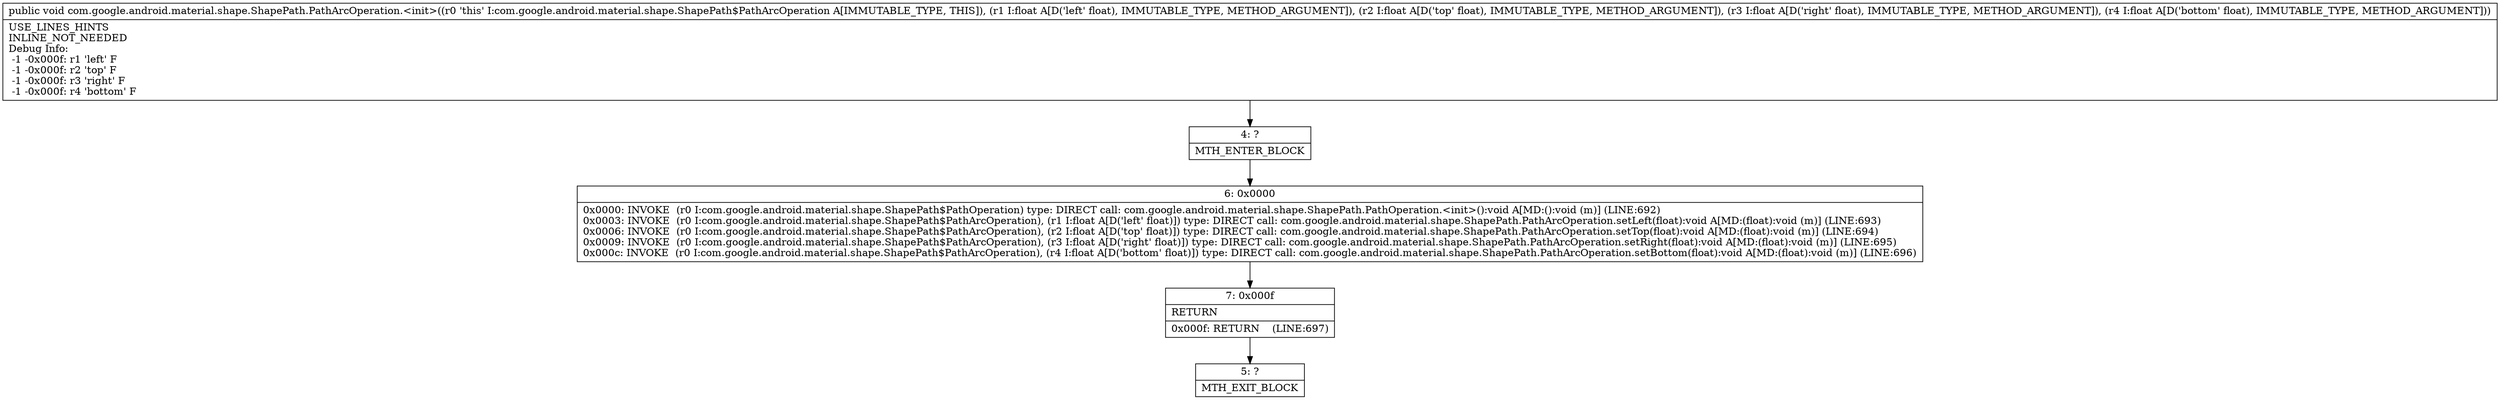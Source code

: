 digraph "CFG forcom.google.android.material.shape.ShapePath.PathArcOperation.\<init\>(FFFF)V" {
Node_4 [shape=record,label="{4\:\ ?|MTH_ENTER_BLOCK\l}"];
Node_6 [shape=record,label="{6\:\ 0x0000|0x0000: INVOKE  (r0 I:com.google.android.material.shape.ShapePath$PathOperation) type: DIRECT call: com.google.android.material.shape.ShapePath.PathOperation.\<init\>():void A[MD:():void (m)] (LINE:692)\l0x0003: INVOKE  (r0 I:com.google.android.material.shape.ShapePath$PathArcOperation), (r1 I:float A[D('left' float)]) type: DIRECT call: com.google.android.material.shape.ShapePath.PathArcOperation.setLeft(float):void A[MD:(float):void (m)] (LINE:693)\l0x0006: INVOKE  (r0 I:com.google.android.material.shape.ShapePath$PathArcOperation), (r2 I:float A[D('top' float)]) type: DIRECT call: com.google.android.material.shape.ShapePath.PathArcOperation.setTop(float):void A[MD:(float):void (m)] (LINE:694)\l0x0009: INVOKE  (r0 I:com.google.android.material.shape.ShapePath$PathArcOperation), (r3 I:float A[D('right' float)]) type: DIRECT call: com.google.android.material.shape.ShapePath.PathArcOperation.setRight(float):void A[MD:(float):void (m)] (LINE:695)\l0x000c: INVOKE  (r0 I:com.google.android.material.shape.ShapePath$PathArcOperation), (r4 I:float A[D('bottom' float)]) type: DIRECT call: com.google.android.material.shape.ShapePath.PathArcOperation.setBottom(float):void A[MD:(float):void (m)] (LINE:696)\l}"];
Node_7 [shape=record,label="{7\:\ 0x000f|RETURN\l|0x000f: RETURN    (LINE:697)\l}"];
Node_5 [shape=record,label="{5\:\ ?|MTH_EXIT_BLOCK\l}"];
MethodNode[shape=record,label="{public void com.google.android.material.shape.ShapePath.PathArcOperation.\<init\>((r0 'this' I:com.google.android.material.shape.ShapePath$PathArcOperation A[IMMUTABLE_TYPE, THIS]), (r1 I:float A[D('left' float), IMMUTABLE_TYPE, METHOD_ARGUMENT]), (r2 I:float A[D('top' float), IMMUTABLE_TYPE, METHOD_ARGUMENT]), (r3 I:float A[D('right' float), IMMUTABLE_TYPE, METHOD_ARGUMENT]), (r4 I:float A[D('bottom' float), IMMUTABLE_TYPE, METHOD_ARGUMENT]))  | USE_LINES_HINTS\lINLINE_NOT_NEEDED\lDebug Info:\l  \-1 \-0x000f: r1 'left' F\l  \-1 \-0x000f: r2 'top' F\l  \-1 \-0x000f: r3 'right' F\l  \-1 \-0x000f: r4 'bottom' F\l}"];
MethodNode -> Node_4;Node_4 -> Node_6;
Node_6 -> Node_7;
Node_7 -> Node_5;
}

